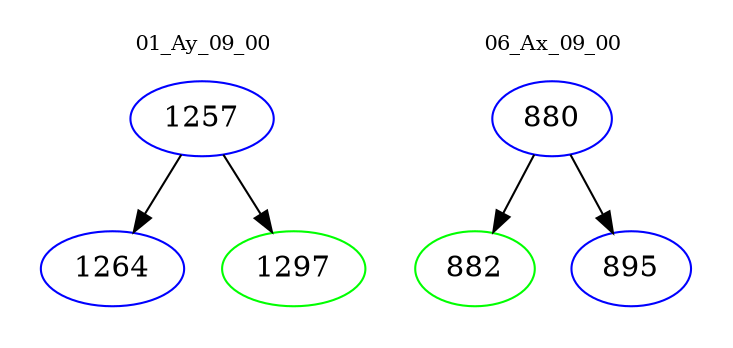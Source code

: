 digraph{
subgraph cluster_0 {
color = white
label = "01_Ay_09_00";
fontsize=10;
T0_1257 [label="1257", color="blue"]
T0_1257 -> T0_1264 [color="black"]
T0_1264 [label="1264", color="blue"]
T0_1257 -> T0_1297 [color="black"]
T0_1297 [label="1297", color="green"]
}
subgraph cluster_1 {
color = white
label = "06_Ax_09_00";
fontsize=10;
T1_880 [label="880", color="blue"]
T1_880 -> T1_882 [color="black"]
T1_882 [label="882", color="green"]
T1_880 -> T1_895 [color="black"]
T1_895 [label="895", color="blue"]
}
}
